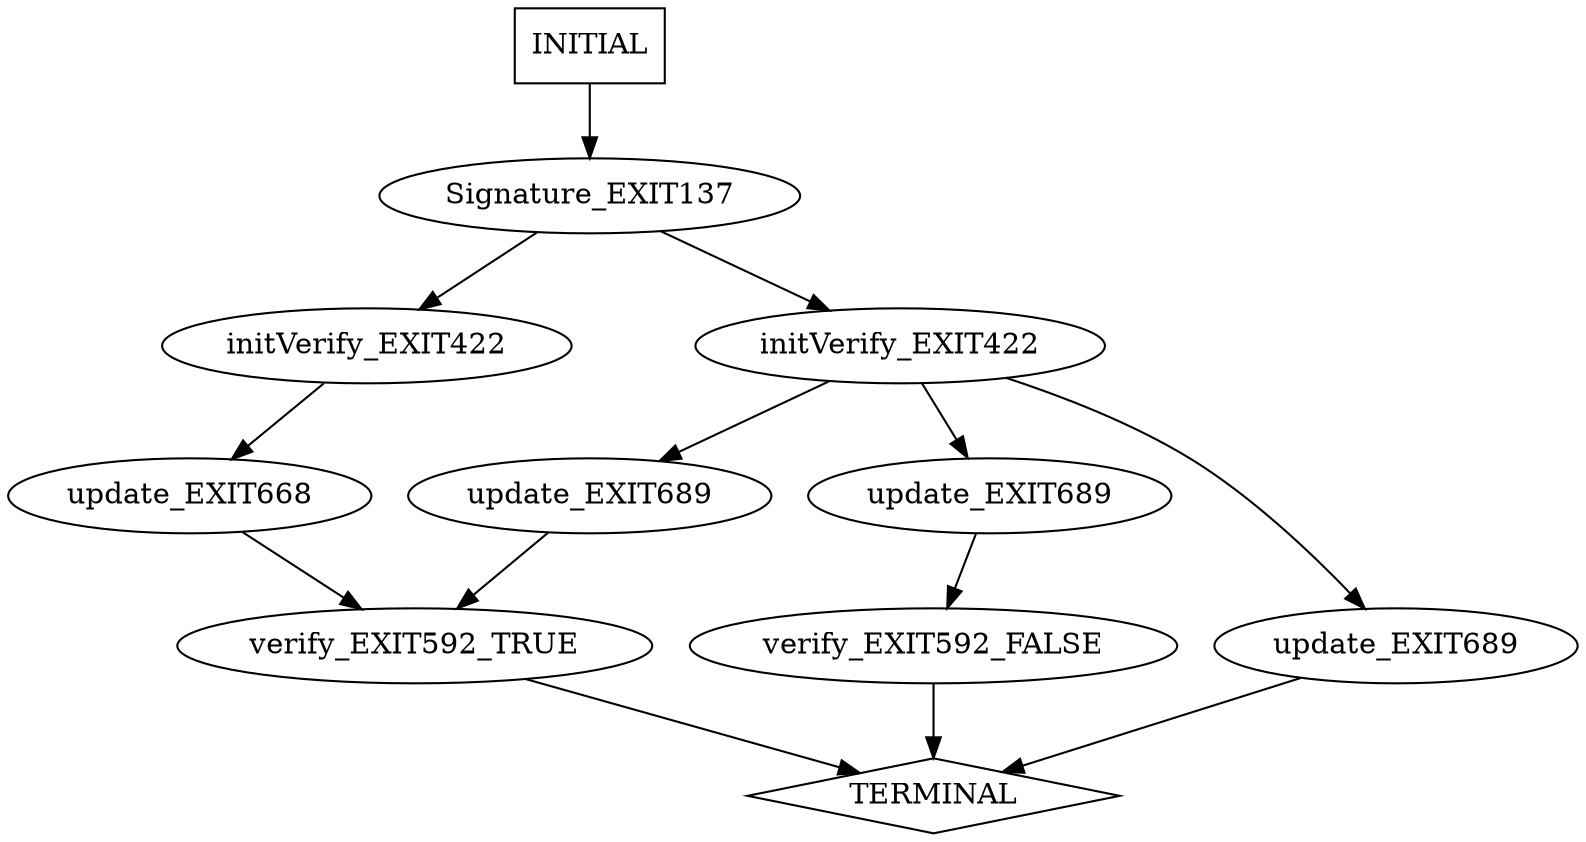 digraph G {
	0	 [label=Signature_EXIT137];
	1	 [label=initVerify_EXIT422];
	0 -> 1;
	2	 [label=initVerify_EXIT422];
	0 -> 2;
	3	 [label=update_EXIT668];
	1 -> 3;
	4	 [label=update_EXIT689];
	2 -> 4;
	5	 [label=update_EXIT689];
	2 -> 5;
	6	 [label=update_EXIT689];
	2 -> 6;
	8	 [label=verify_EXIT592_TRUE];
	3 -> 8;
	7	 [label=verify_EXIT592_FALSE];
	4 -> 7;
	5 -> 8;
	9	 [label=TERMINAL,
		shape=diamond];
	6 -> 9;
	7 -> 9;
	8 -> 9;
	10	 [label=INITIAL,
		shape=box];
	10 -> 0;
}
